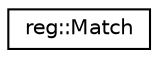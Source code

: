 digraph "类继承关系图"
{
 // INTERACTIVE_SVG=YES
 // LATEX_PDF_SIZE
  edge [fontname="Helvetica",fontsize="10",labelfontname="Helvetica",labelfontsize="10"];
  node [fontname="Helvetica",fontsize="10",shape=record];
  rankdir="LR";
  Node0 [label="reg::Match",height=0.2,width=0.4,color="black", fillcolor="white", style="filled",URL="$d2/ddf/classreg_1_1_match.html",tooltip="Object representing the matching results."];
}
